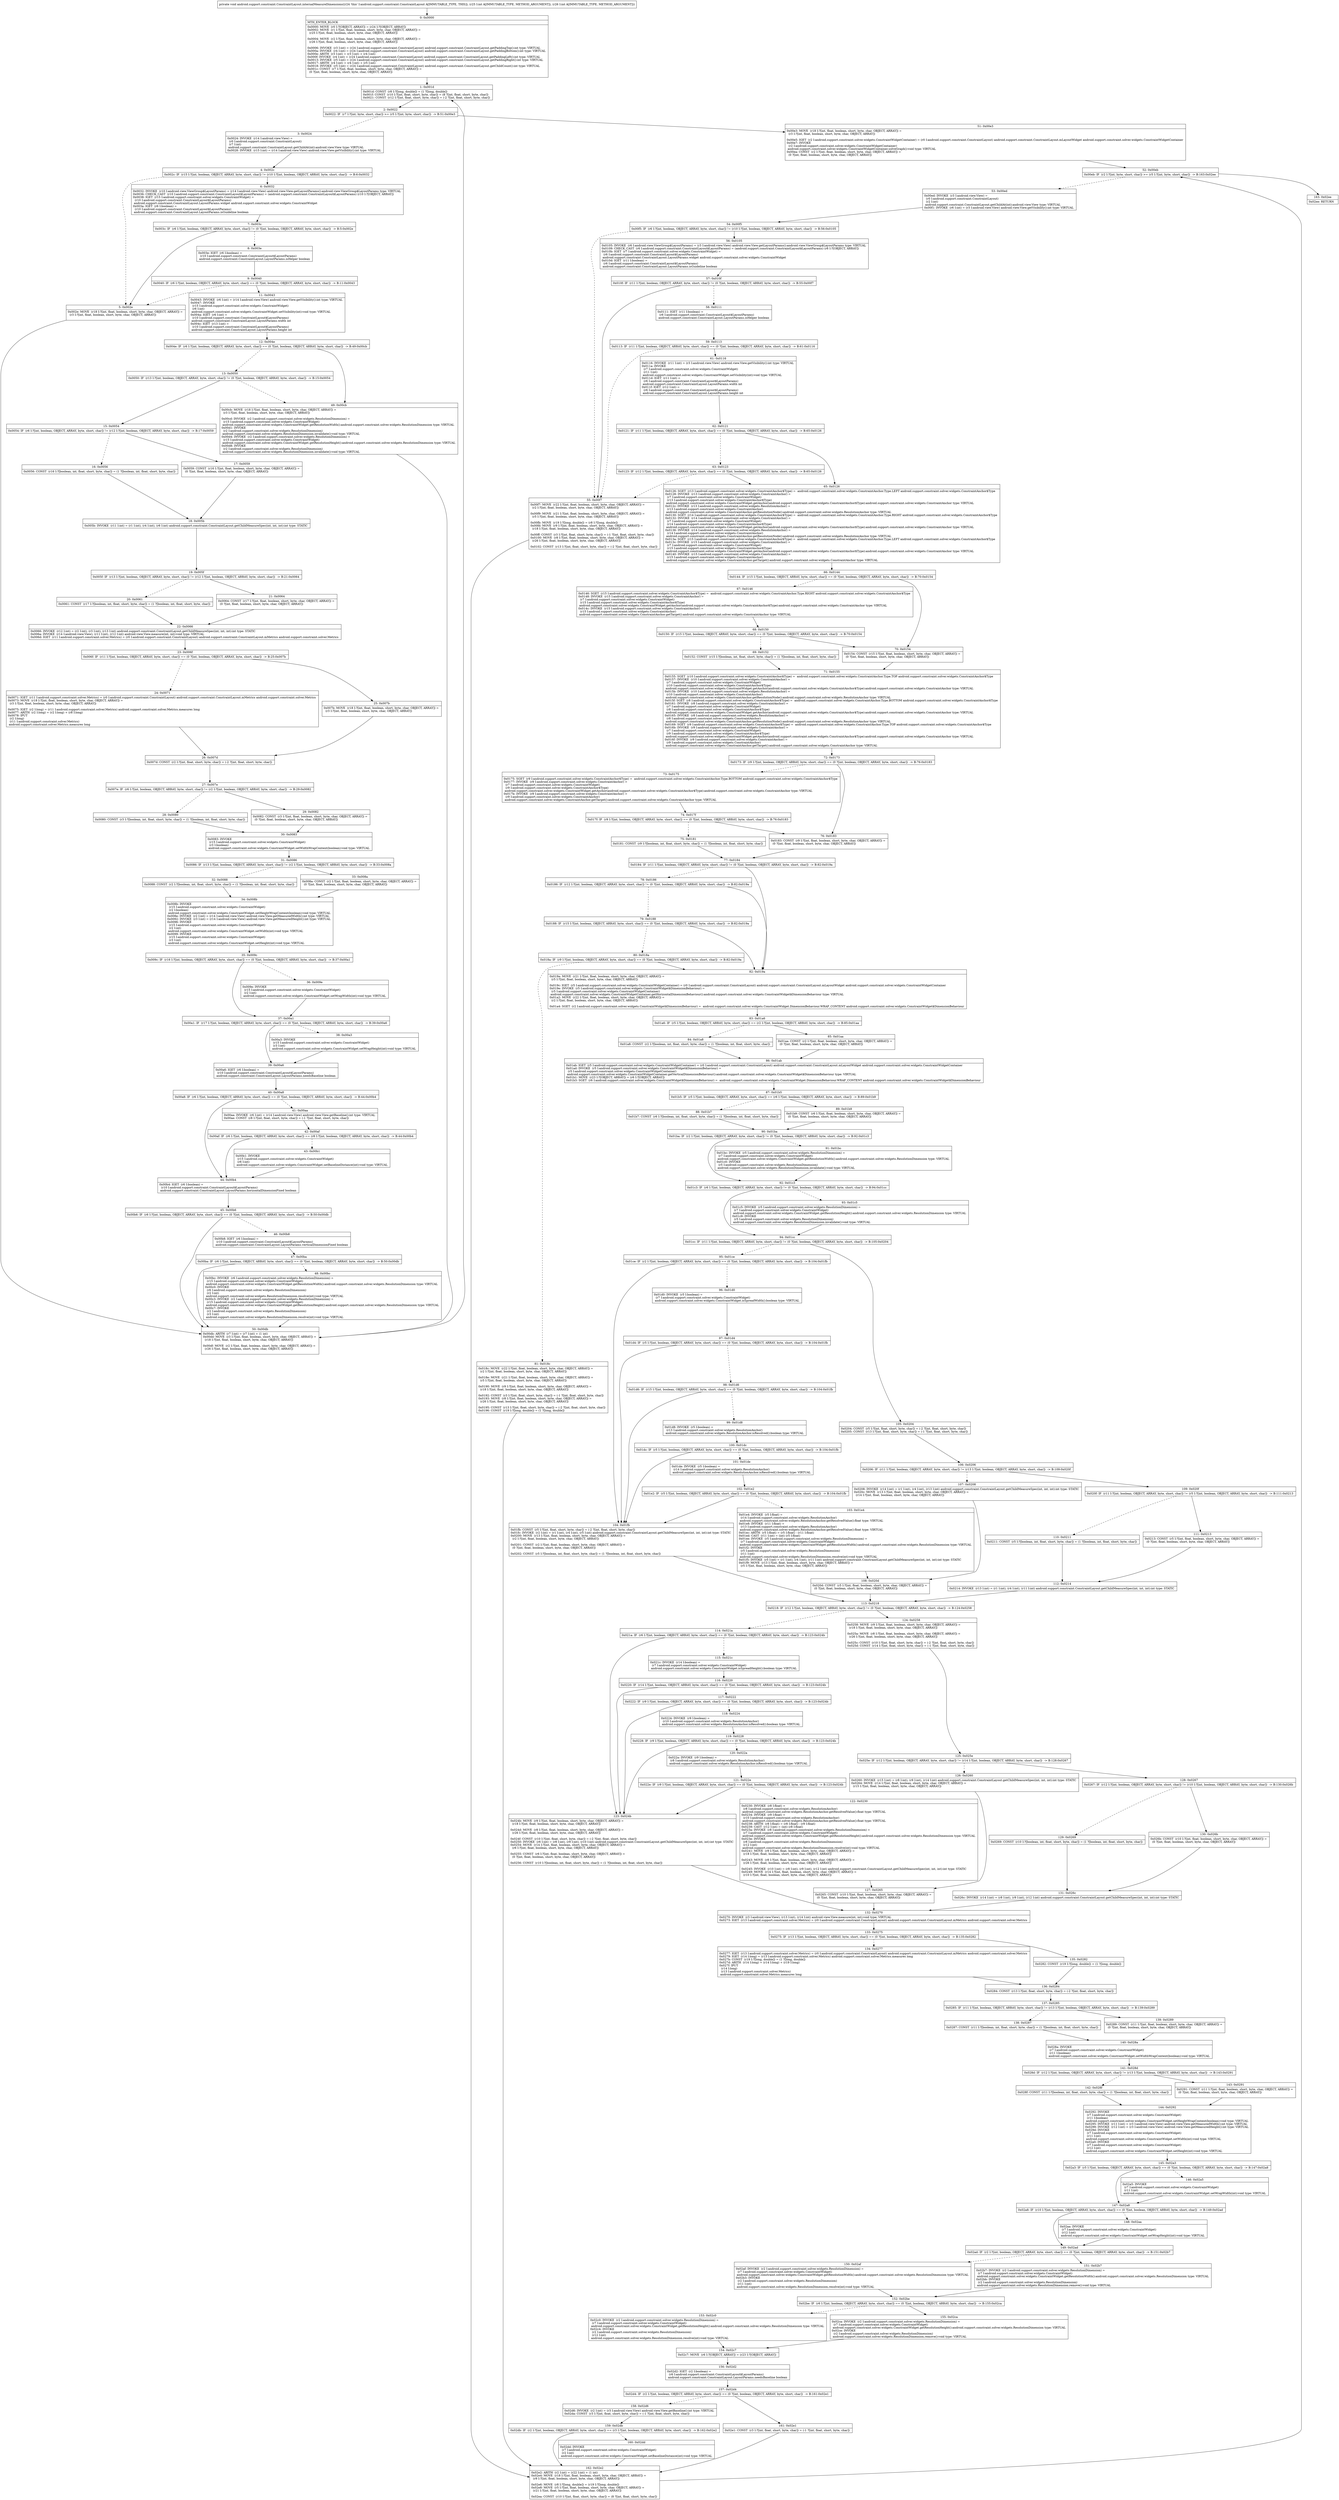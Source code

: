 digraph "CFG forandroid.support.constraint.ConstraintLayout.internalMeasureDimensions(II)V" {
Node_0 [shape=record,label="{0\:\ 0x0000|MTH_ENTER_BLOCK\l|0x0000: MOVE  (r0 I:?[OBJECT, ARRAY]) = (r24 I:?[OBJECT, ARRAY]) \l0x0002: MOVE  (r1 I:?[int, float, boolean, short, byte, char, OBJECT, ARRAY]) = \l  (r25 I:?[int, float, boolean, short, byte, char, OBJECT, ARRAY])\l \l0x0004: MOVE  (r2 I:?[int, float, boolean, short, byte, char, OBJECT, ARRAY]) = \l  (r26 I:?[int, float, boolean, short, byte, char, OBJECT, ARRAY])\l \l0x0006: INVOKE  (r3 I:int) = (r24 I:android.support.constraint.ConstraintLayout) android.support.constraint.ConstraintLayout.getPaddingTop():int type: VIRTUAL \l0x000a: INVOKE  (r4 I:int) = (r24 I:android.support.constraint.ConstraintLayout) android.support.constraint.ConstraintLayout.getPaddingBottom():int type: VIRTUAL \l0x000e: ARITH  (r3 I:int) = (r3 I:int) + (r4 I:int) \l0x000f: INVOKE  (r4 I:int) = (r24 I:android.support.constraint.ConstraintLayout) android.support.constraint.ConstraintLayout.getPaddingLeft():int type: VIRTUAL \l0x0013: INVOKE  (r5 I:int) = (r24 I:android.support.constraint.ConstraintLayout) android.support.constraint.ConstraintLayout.getPaddingRight():int type: VIRTUAL \l0x0017: ARITH  (r4 I:int) = (r4 I:int) + (r5 I:int) \l0x0018: INVOKE  (r5 I:int) = (r24 I:android.support.constraint.ConstraintLayout) android.support.constraint.ConstraintLayout.getChildCount():int type: VIRTUAL \l0x001c: CONST  (r7 I:?[int, float, boolean, short, byte, char, OBJECT, ARRAY]) = \l  (0 ?[int, float, boolean, short, byte, char, OBJECT, ARRAY])\l \l}"];
Node_1 [shape=record,label="{1\:\ 0x001d|0x001d: CONST  (r8 I:?[long, double]) = (1 ?[long, double]) \l0x001f: CONST  (r10 I:?[int, float, short, byte, char]) = (8 ?[int, float, short, byte, char]) \l0x0021: CONST  (r12 I:?[int, float, short, byte, char]) = (\-2 ?[int, float, short, byte, char]) \l}"];
Node_2 [shape=record,label="{2\:\ 0x0022|0x0022: IF  (r7 I:?[int, byte, short, char]) \>= (r5 I:?[int, byte, short, char])  \-\> B:51:0x00e3 \l}"];
Node_3 [shape=record,label="{3\:\ 0x0024|0x0024: INVOKE  (r14 I:android.view.View) = \l  (r0 I:android.support.constraint.ConstraintLayout)\l  (r7 I:int)\l android.support.constraint.ConstraintLayout.getChildAt(int):android.view.View type: VIRTUAL \l0x0028: INVOKE  (r15 I:int) = (r14 I:android.view.View) android.view.View.getVisibility():int type: VIRTUAL \l}"];
Node_4 [shape=record,label="{4\:\ 0x002c|0x002c: IF  (r15 I:?[int, boolean, OBJECT, ARRAY, byte, short, char]) != (r10 I:?[int, boolean, OBJECT, ARRAY, byte, short, char])  \-\> B:6:0x0032 \l}"];
Node_5 [shape=record,label="{5\:\ 0x002e|0x002e: MOVE  (r18 I:?[int, float, boolean, short, byte, char, OBJECT, ARRAY]) = \l  (r3 I:?[int, float, boolean, short, byte, char, OBJECT, ARRAY])\l \l}"];
Node_6 [shape=record,label="{6\:\ 0x0032|0x0032: INVOKE  (r10 I:android.view.ViewGroup$LayoutParams) = (r14 I:android.view.View) android.view.View.getLayoutParams():android.view.ViewGroup$LayoutParams type: VIRTUAL \l0x0036: CHECK_CAST  (r10 I:android.support.constraint.ConstraintLayout$LayoutParams) = (android.support.constraint.ConstraintLayout$LayoutParams) (r10 I:?[OBJECT, ARRAY]) \l0x0038: IGET  (r15 I:android.support.constraint.solver.widgets.ConstraintWidget) = \l  (r10 I:android.support.constraint.ConstraintLayout$LayoutParams)\l android.support.constraint.ConstraintLayout.LayoutParams.widget android.support.constraint.solver.widgets.ConstraintWidget \l0x003a: IGET  (r6 I:boolean) = \l  (r10 I:android.support.constraint.ConstraintLayout$LayoutParams)\l android.support.constraint.ConstraintLayout.LayoutParams.isGuideline boolean \l}"];
Node_7 [shape=record,label="{7\:\ 0x003c|0x003c: IF  (r6 I:?[int, boolean, OBJECT, ARRAY, byte, short, char]) != (0 ?[int, boolean, OBJECT, ARRAY, byte, short, char])  \-\> B:5:0x002e \l}"];
Node_8 [shape=record,label="{8\:\ 0x003e|0x003e: IGET  (r6 I:boolean) = \l  (r10 I:android.support.constraint.ConstraintLayout$LayoutParams)\l android.support.constraint.ConstraintLayout.LayoutParams.isHelper boolean \l}"];
Node_9 [shape=record,label="{9\:\ 0x0040|0x0040: IF  (r6 I:?[int, boolean, OBJECT, ARRAY, byte, short, char]) == (0 ?[int, boolean, OBJECT, ARRAY, byte, short, char])  \-\> B:11:0x0043 \l}"];
Node_11 [shape=record,label="{11\:\ 0x0043|0x0043: INVOKE  (r6 I:int) = (r14 I:android.view.View) android.view.View.getVisibility():int type: VIRTUAL \l0x0047: INVOKE  \l  (r15 I:android.support.constraint.solver.widgets.ConstraintWidget)\l  (r6 I:int)\l android.support.constraint.solver.widgets.ConstraintWidget.setVisibility(int):void type: VIRTUAL \l0x004a: IGET  (r6 I:int) = \l  (r10 I:android.support.constraint.ConstraintLayout$LayoutParams)\l android.support.constraint.ConstraintLayout.LayoutParams.width int \l0x004c: IGET  (r13 I:int) = \l  (r10 I:android.support.constraint.ConstraintLayout$LayoutParams)\l android.support.constraint.ConstraintLayout.LayoutParams.height int \l}"];
Node_12 [shape=record,label="{12\:\ 0x004e|0x004e: IF  (r6 I:?[int, boolean, OBJECT, ARRAY, byte, short, char]) == (0 ?[int, boolean, OBJECT, ARRAY, byte, short, char])  \-\> B:49:0x00cb \l}"];
Node_13 [shape=record,label="{13\:\ 0x0050|0x0050: IF  (r13 I:?[int, boolean, OBJECT, ARRAY, byte, short, char]) != (0 ?[int, boolean, OBJECT, ARRAY, byte, short, char])  \-\> B:15:0x0054 \l}"];
Node_15 [shape=record,label="{15\:\ 0x0054|0x0054: IF  (r6 I:?[int, boolean, OBJECT, ARRAY, byte, short, char]) != (r12 I:?[int, boolean, OBJECT, ARRAY, byte, short, char])  \-\> B:17:0x0059 \l}"];
Node_16 [shape=record,label="{16\:\ 0x0056|0x0056: CONST  (r16 I:?[boolean, int, float, short, byte, char]) = (1 ?[boolean, int, float, short, byte, char]) \l}"];
Node_17 [shape=record,label="{17\:\ 0x0059|0x0059: CONST  (r16 I:?[int, float, boolean, short, byte, char, OBJECT, ARRAY]) = \l  (0 ?[int, float, boolean, short, byte, char, OBJECT, ARRAY])\l \l}"];
Node_18 [shape=record,label="{18\:\ 0x005b|0x005b: INVOKE  (r11 I:int) = (r1 I:int), (r4 I:int), (r6 I:int) android.support.constraint.ConstraintLayout.getChildMeasureSpec(int, int, int):int type: STATIC \l}"];
Node_19 [shape=record,label="{19\:\ 0x005f|0x005f: IF  (r13 I:?[int, boolean, OBJECT, ARRAY, byte, short, char]) != (r12 I:?[int, boolean, OBJECT, ARRAY, byte, short, char])  \-\> B:21:0x0064 \l}"];
Node_20 [shape=record,label="{20\:\ 0x0061|0x0061: CONST  (r17 I:?[boolean, int, float, short, byte, char]) = (1 ?[boolean, int, float, short, byte, char]) \l}"];
Node_21 [shape=record,label="{21\:\ 0x0064|0x0064: CONST  (r17 I:?[int, float, boolean, short, byte, char, OBJECT, ARRAY]) = \l  (0 ?[int, float, boolean, short, byte, char, OBJECT, ARRAY])\l \l}"];
Node_22 [shape=record,label="{22\:\ 0x0066|0x0066: INVOKE  (r12 I:int) = (r2 I:int), (r3 I:int), (r13 I:int) android.support.constraint.ConstraintLayout.getChildMeasureSpec(int, int, int):int type: STATIC \l0x006a: INVOKE  (r14 I:android.view.View), (r11 I:int), (r12 I:int) android.view.View.measure(int, int):void type: VIRTUAL \l0x006d: IGET  (r11 I:android.support.constraint.solver.Metrics) = (r0 I:android.support.constraint.ConstraintLayout) android.support.constraint.ConstraintLayout.mMetrics android.support.constraint.solver.Metrics \l}"];
Node_23 [shape=record,label="{23\:\ 0x006f|0x006f: IF  (r11 I:?[int, boolean, OBJECT, ARRAY, byte, short, char]) == (0 ?[int, boolean, OBJECT, ARRAY, byte, short, char])  \-\> B:25:0x007b \l}"];
Node_24 [shape=record,label="{24\:\ 0x0071|0x0071: IGET  (r11 I:android.support.constraint.solver.Metrics) = (r0 I:android.support.constraint.ConstraintLayout) android.support.constraint.ConstraintLayout.mMetrics android.support.constraint.solver.Metrics \l0x0073: MOVE  (r18 I:?[int, float, boolean, short, byte, char, OBJECT, ARRAY]) = \l  (r3 I:?[int, float, boolean, short, byte, char, OBJECT, ARRAY])\l \l0x0075: IGET  (r2 I:long) = (r11 I:android.support.constraint.solver.Metrics) android.support.constraint.solver.Metrics.measures long \l0x0077: ARITH  (r2 I:long) = (r2 I:long) + (r8 I:long) \l0x0078: IPUT  \l  (r2 I:long)\l  (r11 I:android.support.constraint.solver.Metrics)\l android.support.constraint.solver.Metrics.measures long \l}"];
Node_25 [shape=record,label="{25\:\ 0x007b|0x007b: MOVE  (r18 I:?[int, float, boolean, short, byte, char, OBJECT, ARRAY]) = \l  (r3 I:?[int, float, boolean, short, byte, char, OBJECT, ARRAY])\l \l}"];
Node_26 [shape=record,label="{26\:\ 0x007d|0x007d: CONST  (r2 I:?[int, float, short, byte, char]) = (\-2 ?[int, float, short, byte, char]) \l}"];
Node_27 [shape=record,label="{27\:\ 0x007e|0x007e: IF  (r6 I:?[int, boolean, OBJECT, ARRAY, byte, short, char]) != (r2 I:?[int, boolean, OBJECT, ARRAY, byte, short, char])  \-\> B:29:0x0082 \l}"];
Node_28 [shape=record,label="{28\:\ 0x0080|0x0080: CONST  (r3 I:?[boolean, int, float, short, byte, char]) = (1 ?[boolean, int, float, short, byte, char]) \l}"];
Node_29 [shape=record,label="{29\:\ 0x0082|0x0082: CONST  (r3 I:?[int, float, boolean, short, byte, char, OBJECT, ARRAY]) = \l  (0 ?[int, float, boolean, short, byte, char, OBJECT, ARRAY])\l \l}"];
Node_30 [shape=record,label="{30\:\ 0x0083|0x0083: INVOKE  \l  (r15 I:android.support.constraint.solver.widgets.ConstraintWidget)\l  (r3 I:boolean)\l android.support.constraint.solver.widgets.ConstraintWidget.setWidthWrapContent(boolean):void type: VIRTUAL \l}"];
Node_31 [shape=record,label="{31\:\ 0x0086|0x0086: IF  (r13 I:?[int, boolean, OBJECT, ARRAY, byte, short, char]) != (r2 I:?[int, boolean, OBJECT, ARRAY, byte, short, char])  \-\> B:33:0x008a \l}"];
Node_32 [shape=record,label="{32\:\ 0x0088|0x0088: CONST  (r2 I:?[boolean, int, float, short, byte, char]) = (1 ?[boolean, int, float, short, byte, char]) \l}"];
Node_33 [shape=record,label="{33\:\ 0x008a|0x008a: CONST  (r2 I:?[int, float, boolean, short, byte, char, OBJECT, ARRAY]) = \l  (0 ?[int, float, boolean, short, byte, char, OBJECT, ARRAY])\l \l}"];
Node_34 [shape=record,label="{34\:\ 0x008b|0x008b: INVOKE  \l  (r15 I:android.support.constraint.solver.widgets.ConstraintWidget)\l  (r2 I:boolean)\l android.support.constraint.solver.widgets.ConstraintWidget.setHeightWrapContent(boolean):void type: VIRTUAL \l0x008e: INVOKE  (r2 I:int) = (r14 I:android.view.View) android.view.View.getMeasuredWidth():int type: VIRTUAL \l0x0092: INVOKE  (r3 I:int) = (r14 I:android.view.View) android.view.View.getMeasuredHeight():int type: VIRTUAL \l0x0096: INVOKE  \l  (r15 I:android.support.constraint.solver.widgets.ConstraintWidget)\l  (r2 I:int)\l android.support.constraint.solver.widgets.ConstraintWidget.setWidth(int):void type: VIRTUAL \l0x0099: INVOKE  \l  (r15 I:android.support.constraint.solver.widgets.ConstraintWidget)\l  (r3 I:int)\l android.support.constraint.solver.widgets.ConstraintWidget.setHeight(int):void type: VIRTUAL \l}"];
Node_35 [shape=record,label="{35\:\ 0x009c|0x009c: IF  (r16 I:?[int, boolean, OBJECT, ARRAY, byte, short, char]) == (0 ?[int, boolean, OBJECT, ARRAY, byte, short, char])  \-\> B:37:0x00a1 \l}"];
Node_36 [shape=record,label="{36\:\ 0x009e|0x009e: INVOKE  \l  (r15 I:android.support.constraint.solver.widgets.ConstraintWidget)\l  (r2 I:int)\l android.support.constraint.solver.widgets.ConstraintWidget.setWrapWidth(int):void type: VIRTUAL \l}"];
Node_37 [shape=record,label="{37\:\ 0x00a1|0x00a1: IF  (r17 I:?[int, boolean, OBJECT, ARRAY, byte, short, char]) == (0 ?[int, boolean, OBJECT, ARRAY, byte, short, char])  \-\> B:39:0x00a6 \l}"];
Node_38 [shape=record,label="{38\:\ 0x00a3|0x00a3: INVOKE  \l  (r15 I:android.support.constraint.solver.widgets.ConstraintWidget)\l  (r3 I:int)\l android.support.constraint.solver.widgets.ConstraintWidget.setWrapHeight(int):void type: VIRTUAL \l}"];
Node_39 [shape=record,label="{39\:\ 0x00a6|0x00a6: IGET  (r6 I:boolean) = \l  (r10 I:android.support.constraint.ConstraintLayout$LayoutParams)\l android.support.constraint.ConstraintLayout.LayoutParams.needsBaseline boolean \l}"];
Node_40 [shape=record,label="{40\:\ 0x00a8|0x00a8: IF  (r6 I:?[int, boolean, OBJECT, ARRAY, byte, short, char]) == (0 ?[int, boolean, OBJECT, ARRAY, byte, short, char])  \-\> B:44:0x00b4 \l}"];
Node_41 [shape=record,label="{41\:\ 0x00aa|0x00aa: INVOKE  (r6 I:int) = (r14 I:android.view.View) android.view.View.getBaseline():int type: VIRTUAL \l0x00ae: CONST  (r8 I:?[int, float, short, byte, char]) = (\-1 ?[int, float, short, byte, char]) \l}"];
Node_42 [shape=record,label="{42\:\ 0x00af|0x00af: IF  (r6 I:?[int, boolean, OBJECT, ARRAY, byte, short, char]) == (r8 I:?[int, boolean, OBJECT, ARRAY, byte, short, char])  \-\> B:44:0x00b4 \l}"];
Node_43 [shape=record,label="{43\:\ 0x00b1|0x00b1: INVOKE  \l  (r15 I:android.support.constraint.solver.widgets.ConstraintWidget)\l  (r6 I:int)\l android.support.constraint.solver.widgets.ConstraintWidget.setBaselineDistance(int):void type: VIRTUAL \l}"];
Node_44 [shape=record,label="{44\:\ 0x00b4|0x00b4: IGET  (r6 I:boolean) = \l  (r10 I:android.support.constraint.ConstraintLayout$LayoutParams)\l android.support.constraint.ConstraintLayout.LayoutParams.horizontalDimensionFixed boolean \l}"];
Node_45 [shape=record,label="{45\:\ 0x00b6|0x00b6: IF  (r6 I:?[int, boolean, OBJECT, ARRAY, byte, short, char]) == (0 ?[int, boolean, OBJECT, ARRAY, byte, short, char])  \-\> B:50:0x00db \l}"];
Node_46 [shape=record,label="{46\:\ 0x00b8|0x00b8: IGET  (r6 I:boolean) = \l  (r10 I:android.support.constraint.ConstraintLayout$LayoutParams)\l android.support.constraint.ConstraintLayout.LayoutParams.verticalDimensionFixed boolean \l}"];
Node_47 [shape=record,label="{47\:\ 0x00ba|0x00ba: IF  (r6 I:?[int, boolean, OBJECT, ARRAY, byte, short, char]) == (0 ?[int, boolean, OBJECT, ARRAY, byte, short, char])  \-\> B:50:0x00db \l}"];
Node_48 [shape=record,label="{48\:\ 0x00bc|0x00bc: INVOKE  (r6 I:android.support.constraint.solver.widgets.ResolutionDimension) = \l  (r15 I:android.support.constraint.solver.widgets.ConstraintWidget)\l android.support.constraint.solver.widgets.ConstraintWidget.getResolutionWidth():android.support.constraint.solver.widgets.ResolutionDimension type: VIRTUAL \l0x00c0: INVOKE  \l  (r6 I:android.support.constraint.solver.widgets.ResolutionDimension)\l  (r2 I:int)\l android.support.constraint.solver.widgets.ResolutionDimension.resolve(int):void type: VIRTUAL \l0x00c3: INVOKE  (r2 I:android.support.constraint.solver.widgets.ResolutionDimension) = \l  (r15 I:android.support.constraint.solver.widgets.ConstraintWidget)\l android.support.constraint.solver.widgets.ConstraintWidget.getResolutionHeight():android.support.constraint.solver.widgets.ResolutionDimension type: VIRTUAL \l0x00c7: INVOKE  \l  (r2 I:android.support.constraint.solver.widgets.ResolutionDimension)\l  (r3 I:int)\l android.support.constraint.solver.widgets.ResolutionDimension.resolve(int):void type: VIRTUAL \l}"];
Node_49 [shape=record,label="{49\:\ 0x00cb|0x00cb: MOVE  (r18 I:?[int, float, boolean, short, byte, char, OBJECT, ARRAY]) = \l  (r3 I:?[int, float, boolean, short, byte, char, OBJECT, ARRAY])\l \l0x00cd: INVOKE  (r2 I:android.support.constraint.solver.widgets.ResolutionDimension) = \l  (r15 I:android.support.constraint.solver.widgets.ConstraintWidget)\l android.support.constraint.solver.widgets.ConstraintWidget.getResolutionWidth():android.support.constraint.solver.widgets.ResolutionDimension type: VIRTUAL \l0x00d1: INVOKE  \l  (r2 I:android.support.constraint.solver.widgets.ResolutionDimension)\l android.support.constraint.solver.widgets.ResolutionDimension.invalidate():void type: VIRTUAL \l0x00d4: INVOKE  (r2 I:android.support.constraint.solver.widgets.ResolutionDimension) = \l  (r15 I:android.support.constraint.solver.widgets.ConstraintWidget)\l android.support.constraint.solver.widgets.ConstraintWidget.getResolutionHeight():android.support.constraint.solver.widgets.ResolutionDimension type: VIRTUAL \l0x00d8: INVOKE  \l  (r2 I:android.support.constraint.solver.widgets.ResolutionDimension)\l android.support.constraint.solver.widgets.ResolutionDimension.invalidate():void type: VIRTUAL \l}"];
Node_50 [shape=record,label="{50\:\ 0x00db|0x00db: ARITH  (r7 I:int) = (r7 I:int) + (1 int) \l0x00dd: MOVE  (r3 I:?[int, float, boolean, short, byte, char, OBJECT, ARRAY]) = \l  (r18 I:?[int, float, boolean, short, byte, char, OBJECT, ARRAY])\l \l0x00df: MOVE  (r2 I:?[int, float, boolean, short, byte, char, OBJECT, ARRAY]) = \l  (r26 I:?[int, float, boolean, short, byte, char, OBJECT, ARRAY])\l \l}"];
Node_51 [shape=record,label="{51\:\ 0x00e3|0x00e3: MOVE  (r18 I:?[int, float, boolean, short, byte, char, OBJECT, ARRAY]) = \l  (r3 I:?[int, float, boolean, short, byte, char, OBJECT, ARRAY])\l \l0x00e5: IGET  (r2 I:android.support.constraint.solver.widgets.ConstraintWidgetContainer) = (r0 I:android.support.constraint.ConstraintLayout) android.support.constraint.ConstraintLayout.mLayoutWidget android.support.constraint.solver.widgets.ConstraintWidgetContainer \l0x00e7: INVOKE  \l  (r2 I:android.support.constraint.solver.widgets.ConstraintWidgetContainer)\l android.support.constraint.solver.widgets.ConstraintWidgetContainer.solveGraph():void type: VIRTUAL \l0x00ea: CONST  (r2 I:?[int, float, boolean, short, byte, char, OBJECT, ARRAY]) = \l  (0 ?[int, float, boolean, short, byte, char, OBJECT, ARRAY])\l \l}"];
Node_52 [shape=record,label="{52\:\ 0x00eb|0x00eb: IF  (r2 I:?[int, byte, short, char]) \>= (r5 I:?[int, byte, short, char])  \-\> B:163:0x02ee \l}"];
Node_53 [shape=record,label="{53\:\ 0x00ed|0x00ed: INVOKE  (r3 I:android.view.View) = \l  (r0 I:android.support.constraint.ConstraintLayout)\l  (r2 I:int)\l android.support.constraint.ConstraintLayout.getChildAt(int):android.view.View type: VIRTUAL \l0x00f1: INVOKE  (r6 I:int) = (r3 I:android.view.View) android.view.View.getVisibility():int type: VIRTUAL \l}"];
Node_54 [shape=record,label="{54\:\ 0x00f5|0x00f5: IF  (r6 I:?[int, boolean, OBJECT, ARRAY, byte, short, char]) != (r10 I:?[int, boolean, OBJECT, ARRAY, byte, short, char])  \-\> B:56:0x0105 \l}"];
Node_55 [shape=record,label="{55\:\ 0x00f7|0x00f7: MOVE  (r22 I:?[int, float, boolean, short, byte, char, OBJECT, ARRAY]) = \l  (r2 I:?[int, float, boolean, short, byte, char, OBJECT, ARRAY])\l \l0x00f9: MOVE  (r21 I:?[int, float, boolean, short, byte, char, OBJECT, ARRAY]) = \l  (r5 I:?[int, float, boolean, short, byte, char, OBJECT, ARRAY])\l \l0x00fb: MOVE  (r19 I:?[long, double]) = (r8 I:?[long, double]) \l0x00fd: MOVE  (r9 I:?[int, float, boolean, short, byte, char, OBJECT, ARRAY]) = \l  (r18 I:?[int, float, boolean, short, byte, char, OBJECT, ARRAY])\l \l0x00ff: CONST  (r3 I:?[int, float, short, byte, char]) = (\-1 ?[int, float, short, byte, char]) \l0x0100: MOVE  (r8 I:?[int, float, boolean, short, byte, char, OBJECT, ARRAY]) = \l  (r26 I:?[int, float, boolean, short, byte, char, OBJECT, ARRAY])\l \l0x0102: CONST  (r13 I:?[int, float, short, byte, char]) = (\-2 ?[int, float, short, byte, char]) \l}"];
Node_56 [shape=record,label="{56\:\ 0x0105|0x0105: INVOKE  (r6 I:android.view.ViewGroup$LayoutParams) = (r3 I:android.view.View) android.view.View.getLayoutParams():android.view.ViewGroup$LayoutParams type: VIRTUAL \l0x0109: CHECK_CAST  (r6 I:android.support.constraint.ConstraintLayout$LayoutParams) = (android.support.constraint.ConstraintLayout$LayoutParams) (r6 I:?[OBJECT, ARRAY]) \l0x010b: IGET  (r7 I:android.support.constraint.solver.widgets.ConstraintWidget) = \l  (r6 I:android.support.constraint.ConstraintLayout$LayoutParams)\l android.support.constraint.ConstraintLayout.LayoutParams.widget android.support.constraint.solver.widgets.ConstraintWidget \l0x010d: IGET  (r11 I:boolean) = \l  (r6 I:android.support.constraint.ConstraintLayout$LayoutParams)\l android.support.constraint.ConstraintLayout.LayoutParams.isGuideline boolean \l}"];
Node_57 [shape=record,label="{57\:\ 0x010f|0x010f: IF  (r11 I:?[int, boolean, OBJECT, ARRAY, byte, short, char]) != (0 ?[int, boolean, OBJECT, ARRAY, byte, short, char])  \-\> B:55:0x00f7 \l}"];
Node_58 [shape=record,label="{58\:\ 0x0111|0x0111: IGET  (r11 I:boolean) = \l  (r6 I:android.support.constraint.ConstraintLayout$LayoutParams)\l android.support.constraint.ConstraintLayout.LayoutParams.isHelper boolean \l}"];
Node_59 [shape=record,label="{59\:\ 0x0113|0x0113: IF  (r11 I:?[int, boolean, OBJECT, ARRAY, byte, short, char]) == (0 ?[int, boolean, OBJECT, ARRAY, byte, short, char])  \-\> B:61:0x0116 \l}"];
Node_61 [shape=record,label="{61\:\ 0x0116|0x0116: INVOKE  (r11 I:int) = (r3 I:android.view.View) android.view.View.getVisibility():int type: VIRTUAL \l0x011a: INVOKE  \l  (r7 I:android.support.constraint.solver.widgets.ConstraintWidget)\l  (r11 I:int)\l android.support.constraint.solver.widgets.ConstraintWidget.setVisibility(int):void type: VIRTUAL \l0x011d: IGET  (r11 I:int) = \l  (r6 I:android.support.constraint.ConstraintLayout$LayoutParams)\l android.support.constraint.ConstraintLayout.LayoutParams.width int \l0x011f: IGET  (r12 I:int) = \l  (r6 I:android.support.constraint.ConstraintLayout$LayoutParams)\l android.support.constraint.ConstraintLayout.LayoutParams.height int \l}"];
Node_62 [shape=record,label="{62\:\ 0x0121|0x0121: IF  (r11 I:?[int, boolean, OBJECT, ARRAY, byte, short, char]) == (0 ?[int, boolean, OBJECT, ARRAY, byte, short, char])  \-\> B:65:0x0126 \l}"];
Node_63 [shape=record,label="{63\:\ 0x0123|0x0123: IF  (r12 I:?[int, boolean, OBJECT, ARRAY, byte, short, char]) == (0 ?[int, boolean, OBJECT, ARRAY, byte, short, char])  \-\> B:65:0x0126 \l}"];
Node_65 [shape=record,label="{65\:\ 0x0126|0x0126: SGET  (r13 I:android.support.constraint.solver.widgets.ConstraintAnchor$Type) =  android.support.constraint.solver.widgets.ConstraintAnchor.Type.LEFT android.support.constraint.solver.widgets.ConstraintAnchor$Type \l0x0128: INVOKE  (r13 I:android.support.constraint.solver.widgets.ConstraintAnchor) = \l  (r7 I:android.support.constraint.solver.widgets.ConstraintWidget)\l  (r13 I:android.support.constraint.solver.widgets.ConstraintAnchor$Type)\l android.support.constraint.solver.widgets.ConstraintWidget.getAnchor(android.support.constraint.solver.widgets.ConstraintAnchor$Type):android.support.constraint.solver.widgets.ConstraintAnchor type: VIRTUAL \l0x012c: INVOKE  (r13 I:android.support.constraint.solver.widgets.ResolutionAnchor) = \l  (r13 I:android.support.constraint.solver.widgets.ConstraintAnchor)\l android.support.constraint.solver.widgets.ConstraintAnchor.getResolutionNode():android.support.constraint.solver.widgets.ResolutionAnchor type: VIRTUAL \l0x0130: SGET  (r14 I:android.support.constraint.solver.widgets.ConstraintAnchor$Type) =  android.support.constraint.solver.widgets.ConstraintAnchor.Type.RIGHT android.support.constraint.solver.widgets.ConstraintAnchor$Type \l0x0132: INVOKE  (r14 I:android.support.constraint.solver.widgets.ConstraintAnchor) = \l  (r7 I:android.support.constraint.solver.widgets.ConstraintWidget)\l  (r14 I:android.support.constraint.solver.widgets.ConstraintAnchor$Type)\l android.support.constraint.solver.widgets.ConstraintWidget.getAnchor(android.support.constraint.solver.widgets.ConstraintAnchor$Type):android.support.constraint.solver.widgets.ConstraintAnchor type: VIRTUAL \l0x0136: INVOKE  (r14 I:android.support.constraint.solver.widgets.ResolutionAnchor) = \l  (r14 I:android.support.constraint.solver.widgets.ConstraintAnchor)\l android.support.constraint.solver.widgets.ConstraintAnchor.getResolutionNode():android.support.constraint.solver.widgets.ResolutionAnchor type: VIRTUAL \l0x013a: SGET  (r15 I:android.support.constraint.solver.widgets.ConstraintAnchor$Type) =  android.support.constraint.solver.widgets.ConstraintAnchor.Type.LEFT android.support.constraint.solver.widgets.ConstraintAnchor$Type \l0x013c: INVOKE  (r15 I:android.support.constraint.solver.widgets.ConstraintAnchor) = \l  (r7 I:android.support.constraint.solver.widgets.ConstraintWidget)\l  (r15 I:android.support.constraint.solver.widgets.ConstraintAnchor$Type)\l android.support.constraint.solver.widgets.ConstraintWidget.getAnchor(android.support.constraint.solver.widgets.ConstraintAnchor$Type):android.support.constraint.solver.widgets.ConstraintAnchor type: VIRTUAL \l0x0140: INVOKE  (r15 I:android.support.constraint.solver.widgets.ConstraintAnchor) = \l  (r15 I:android.support.constraint.solver.widgets.ConstraintAnchor)\l android.support.constraint.solver.widgets.ConstraintAnchor.getTarget():android.support.constraint.solver.widgets.ConstraintAnchor type: VIRTUAL \l}"];
Node_66 [shape=record,label="{66\:\ 0x0144|0x0144: IF  (r15 I:?[int, boolean, OBJECT, ARRAY, byte, short, char]) == (0 ?[int, boolean, OBJECT, ARRAY, byte, short, char])  \-\> B:70:0x0154 \l}"];
Node_67 [shape=record,label="{67\:\ 0x0146|0x0146: SGET  (r15 I:android.support.constraint.solver.widgets.ConstraintAnchor$Type) =  android.support.constraint.solver.widgets.ConstraintAnchor.Type.RIGHT android.support.constraint.solver.widgets.ConstraintAnchor$Type \l0x0148: INVOKE  (r15 I:android.support.constraint.solver.widgets.ConstraintAnchor) = \l  (r7 I:android.support.constraint.solver.widgets.ConstraintWidget)\l  (r15 I:android.support.constraint.solver.widgets.ConstraintAnchor$Type)\l android.support.constraint.solver.widgets.ConstraintWidget.getAnchor(android.support.constraint.solver.widgets.ConstraintAnchor$Type):android.support.constraint.solver.widgets.ConstraintAnchor type: VIRTUAL \l0x014c: INVOKE  (r15 I:android.support.constraint.solver.widgets.ConstraintAnchor) = \l  (r15 I:android.support.constraint.solver.widgets.ConstraintAnchor)\l android.support.constraint.solver.widgets.ConstraintAnchor.getTarget():android.support.constraint.solver.widgets.ConstraintAnchor type: VIRTUAL \l}"];
Node_68 [shape=record,label="{68\:\ 0x0150|0x0150: IF  (r15 I:?[int, boolean, OBJECT, ARRAY, byte, short, char]) == (0 ?[int, boolean, OBJECT, ARRAY, byte, short, char])  \-\> B:70:0x0154 \l}"];
Node_69 [shape=record,label="{69\:\ 0x0152|0x0152: CONST  (r15 I:?[boolean, int, float, short, byte, char]) = (1 ?[boolean, int, float, short, byte, char]) \l}"];
Node_70 [shape=record,label="{70\:\ 0x0154|0x0154: CONST  (r15 I:?[int, float, boolean, short, byte, char, OBJECT, ARRAY]) = \l  (0 ?[int, float, boolean, short, byte, char, OBJECT, ARRAY])\l \l}"];
Node_71 [shape=record,label="{71\:\ 0x0155|0x0155: SGET  (r10 I:android.support.constraint.solver.widgets.ConstraintAnchor$Type) =  android.support.constraint.solver.widgets.ConstraintAnchor.Type.TOP android.support.constraint.solver.widgets.ConstraintAnchor$Type \l0x0157: INVOKE  (r10 I:android.support.constraint.solver.widgets.ConstraintAnchor) = \l  (r7 I:android.support.constraint.solver.widgets.ConstraintWidget)\l  (r10 I:android.support.constraint.solver.widgets.ConstraintAnchor$Type)\l android.support.constraint.solver.widgets.ConstraintWidget.getAnchor(android.support.constraint.solver.widgets.ConstraintAnchor$Type):android.support.constraint.solver.widgets.ConstraintAnchor type: VIRTUAL \l0x015b: INVOKE  (r10 I:android.support.constraint.solver.widgets.ResolutionAnchor) = \l  (r10 I:android.support.constraint.solver.widgets.ConstraintAnchor)\l android.support.constraint.solver.widgets.ConstraintAnchor.getResolutionNode():android.support.constraint.solver.widgets.ResolutionAnchor type: VIRTUAL \l0x015f: SGET  (r8 I:android.support.constraint.solver.widgets.ConstraintAnchor$Type) =  android.support.constraint.solver.widgets.ConstraintAnchor.Type.BOTTOM android.support.constraint.solver.widgets.ConstraintAnchor$Type \l0x0161: INVOKE  (r8 I:android.support.constraint.solver.widgets.ConstraintAnchor) = \l  (r7 I:android.support.constraint.solver.widgets.ConstraintWidget)\l  (r8 I:android.support.constraint.solver.widgets.ConstraintAnchor$Type)\l android.support.constraint.solver.widgets.ConstraintWidget.getAnchor(android.support.constraint.solver.widgets.ConstraintAnchor$Type):android.support.constraint.solver.widgets.ConstraintAnchor type: VIRTUAL \l0x0165: INVOKE  (r8 I:android.support.constraint.solver.widgets.ResolutionAnchor) = \l  (r8 I:android.support.constraint.solver.widgets.ConstraintAnchor)\l android.support.constraint.solver.widgets.ConstraintAnchor.getResolutionNode():android.support.constraint.solver.widgets.ResolutionAnchor type: VIRTUAL \l0x0169: SGET  (r9 I:android.support.constraint.solver.widgets.ConstraintAnchor$Type) =  android.support.constraint.solver.widgets.ConstraintAnchor.Type.TOP android.support.constraint.solver.widgets.ConstraintAnchor$Type \l0x016b: INVOKE  (r9 I:android.support.constraint.solver.widgets.ConstraintAnchor) = \l  (r7 I:android.support.constraint.solver.widgets.ConstraintWidget)\l  (r9 I:android.support.constraint.solver.widgets.ConstraintAnchor$Type)\l android.support.constraint.solver.widgets.ConstraintWidget.getAnchor(android.support.constraint.solver.widgets.ConstraintAnchor$Type):android.support.constraint.solver.widgets.ConstraintAnchor type: VIRTUAL \l0x016f: INVOKE  (r9 I:android.support.constraint.solver.widgets.ConstraintAnchor) = \l  (r9 I:android.support.constraint.solver.widgets.ConstraintAnchor)\l android.support.constraint.solver.widgets.ConstraintAnchor.getTarget():android.support.constraint.solver.widgets.ConstraintAnchor type: VIRTUAL \l}"];
Node_72 [shape=record,label="{72\:\ 0x0173|0x0173: IF  (r9 I:?[int, boolean, OBJECT, ARRAY, byte, short, char]) == (0 ?[int, boolean, OBJECT, ARRAY, byte, short, char])  \-\> B:76:0x0183 \l}"];
Node_73 [shape=record,label="{73\:\ 0x0175|0x0175: SGET  (r9 I:android.support.constraint.solver.widgets.ConstraintAnchor$Type) =  android.support.constraint.solver.widgets.ConstraintAnchor.Type.BOTTOM android.support.constraint.solver.widgets.ConstraintAnchor$Type \l0x0177: INVOKE  (r9 I:android.support.constraint.solver.widgets.ConstraintAnchor) = \l  (r7 I:android.support.constraint.solver.widgets.ConstraintWidget)\l  (r9 I:android.support.constraint.solver.widgets.ConstraintAnchor$Type)\l android.support.constraint.solver.widgets.ConstraintWidget.getAnchor(android.support.constraint.solver.widgets.ConstraintAnchor$Type):android.support.constraint.solver.widgets.ConstraintAnchor type: VIRTUAL \l0x017b: INVOKE  (r9 I:android.support.constraint.solver.widgets.ConstraintAnchor) = \l  (r9 I:android.support.constraint.solver.widgets.ConstraintAnchor)\l android.support.constraint.solver.widgets.ConstraintAnchor.getTarget():android.support.constraint.solver.widgets.ConstraintAnchor type: VIRTUAL \l}"];
Node_74 [shape=record,label="{74\:\ 0x017f|0x017f: IF  (r9 I:?[int, boolean, OBJECT, ARRAY, byte, short, char]) == (0 ?[int, boolean, OBJECT, ARRAY, byte, short, char])  \-\> B:76:0x0183 \l}"];
Node_75 [shape=record,label="{75\:\ 0x0181|0x0181: CONST  (r9 I:?[boolean, int, float, short, byte, char]) = (1 ?[boolean, int, float, short, byte, char]) \l}"];
Node_76 [shape=record,label="{76\:\ 0x0183|0x0183: CONST  (r9 I:?[int, float, boolean, short, byte, char, OBJECT, ARRAY]) = \l  (0 ?[int, float, boolean, short, byte, char, OBJECT, ARRAY])\l \l}"];
Node_77 [shape=record,label="{77\:\ 0x0184|0x0184: IF  (r11 I:?[int, boolean, OBJECT, ARRAY, byte, short, char]) != (0 ?[int, boolean, OBJECT, ARRAY, byte, short, char])  \-\> B:82:0x019a \l}"];
Node_78 [shape=record,label="{78\:\ 0x0186|0x0186: IF  (r12 I:?[int, boolean, OBJECT, ARRAY, byte, short, char]) != (0 ?[int, boolean, OBJECT, ARRAY, byte, short, char])  \-\> B:82:0x019a \l}"];
Node_79 [shape=record,label="{79\:\ 0x0188|0x0188: IF  (r15 I:?[int, boolean, OBJECT, ARRAY, byte, short, char]) == (0 ?[int, boolean, OBJECT, ARRAY, byte, short, char])  \-\> B:82:0x019a \l}"];
Node_80 [shape=record,label="{80\:\ 0x018a|0x018a: IF  (r9 I:?[int, boolean, OBJECT, ARRAY, byte, short, char]) == (0 ?[int, boolean, OBJECT, ARRAY, byte, short, char])  \-\> B:82:0x019a \l}"];
Node_81 [shape=record,label="{81\:\ 0x018c|0x018c: MOVE  (r22 I:?[int, float, boolean, short, byte, char, OBJECT, ARRAY]) = \l  (r2 I:?[int, float, boolean, short, byte, char, OBJECT, ARRAY])\l \l0x018e: MOVE  (r21 I:?[int, float, boolean, short, byte, char, OBJECT, ARRAY]) = \l  (r5 I:?[int, float, boolean, short, byte, char, OBJECT, ARRAY])\l \l0x0190: MOVE  (r9 I:?[int, float, boolean, short, byte, char, OBJECT, ARRAY]) = \l  (r18 I:?[int, float, boolean, short, byte, char, OBJECT, ARRAY])\l \l0x0192: CONST  (r3 I:?[int, float, short, byte, char]) = (\-1 ?[int, float, short, byte, char]) \l0x0193: MOVE  (r8 I:?[int, float, boolean, short, byte, char, OBJECT, ARRAY]) = \l  (r26 I:?[int, float, boolean, short, byte, char, OBJECT, ARRAY])\l \l0x0195: CONST  (r13 I:?[int, float, short, byte, char]) = (\-2 ?[int, float, short, byte, char]) \l0x0196: CONST  (r19 I:?[long, double]) = (1 ?[long, double]) \l}"];
Node_82 [shape=record,label="{82\:\ 0x019a|0x019a: MOVE  (r21 I:?[int, float, boolean, short, byte, char, OBJECT, ARRAY]) = \l  (r5 I:?[int, float, boolean, short, byte, char, OBJECT, ARRAY])\l \l0x019c: IGET  (r5 I:android.support.constraint.solver.widgets.ConstraintWidgetContainer) = (r0 I:android.support.constraint.ConstraintLayout) android.support.constraint.ConstraintLayout.mLayoutWidget android.support.constraint.solver.widgets.ConstraintWidgetContainer \l0x019e: INVOKE  (r5 I:android.support.constraint.solver.widgets.ConstraintWidget$DimensionBehaviour) = \l  (r5 I:android.support.constraint.solver.widgets.ConstraintWidgetContainer)\l android.support.constraint.solver.widgets.ConstraintWidgetContainer.getHorizontalDimensionBehaviour():android.support.constraint.solver.widgets.ConstraintWidget$DimensionBehaviour type: VIRTUAL \l0x01a2: MOVE  (r22 I:?[int, float, boolean, short, byte, char, OBJECT, ARRAY]) = \l  (r2 I:?[int, float, boolean, short, byte, char, OBJECT, ARRAY])\l \l0x01a4: SGET  (r2 I:android.support.constraint.solver.widgets.ConstraintWidget$DimensionBehaviour) =  android.support.constraint.solver.widgets.ConstraintWidget.DimensionBehaviour.WRAP_CONTENT android.support.constraint.solver.widgets.ConstraintWidget$DimensionBehaviour \l}"];
Node_83 [shape=record,label="{83\:\ 0x01a6|0x01a6: IF  (r5 I:?[int, boolean, OBJECT, ARRAY, byte, short, char]) == (r2 I:?[int, boolean, OBJECT, ARRAY, byte, short, char])  \-\> B:85:0x01aa \l}"];
Node_84 [shape=record,label="{84\:\ 0x01a8|0x01a8: CONST  (r2 I:?[boolean, int, float, short, byte, char]) = (1 ?[boolean, int, float, short, byte, char]) \l}"];
Node_85 [shape=record,label="{85\:\ 0x01aa|0x01aa: CONST  (r2 I:?[int, float, boolean, short, byte, char, OBJECT, ARRAY]) = \l  (0 ?[int, float, boolean, short, byte, char, OBJECT, ARRAY])\l \l}"];
Node_86 [shape=record,label="{86\:\ 0x01ab|0x01ab: IGET  (r5 I:android.support.constraint.solver.widgets.ConstraintWidgetContainer) = (r0 I:android.support.constraint.ConstraintLayout) android.support.constraint.ConstraintLayout.mLayoutWidget android.support.constraint.solver.widgets.ConstraintWidgetContainer \l0x01ad: INVOKE  (r5 I:android.support.constraint.solver.widgets.ConstraintWidget$DimensionBehaviour) = \l  (r5 I:android.support.constraint.solver.widgets.ConstraintWidgetContainer)\l android.support.constraint.solver.widgets.ConstraintWidgetContainer.getVerticalDimensionBehaviour():android.support.constraint.solver.widgets.ConstraintWidget$DimensionBehaviour type: VIRTUAL \l0x01b1: MOVE  (r23 I:?[OBJECT, ARRAY]) = (r6 I:?[OBJECT, ARRAY]) \l0x01b3: SGET  (r6 I:android.support.constraint.solver.widgets.ConstraintWidget$DimensionBehaviour) =  android.support.constraint.solver.widgets.ConstraintWidget.DimensionBehaviour.WRAP_CONTENT android.support.constraint.solver.widgets.ConstraintWidget$DimensionBehaviour \l}"];
Node_87 [shape=record,label="{87\:\ 0x01b5|0x01b5: IF  (r5 I:?[int, boolean, OBJECT, ARRAY, byte, short, char]) == (r6 I:?[int, boolean, OBJECT, ARRAY, byte, short, char])  \-\> B:89:0x01b9 \l}"];
Node_88 [shape=record,label="{88\:\ 0x01b7|0x01b7: CONST  (r6 I:?[boolean, int, float, short, byte, char]) = (1 ?[boolean, int, float, short, byte, char]) \l}"];
Node_89 [shape=record,label="{89\:\ 0x01b9|0x01b9: CONST  (r6 I:?[int, float, boolean, short, byte, char, OBJECT, ARRAY]) = \l  (0 ?[int, float, boolean, short, byte, char, OBJECT, ARRAY])\l \l}"];
Node_90 [shape=record,label="{90\:\ 0x01ba|0x01ba: IF  (r2 I:?[int, boolean, OBJECT, ARRAY, byte, short, char]) != (0 ?[int, boolean, OBJECT, ARRAY, byte, short, char])  \-\> B:92:0x01c3 \l}"];
Node_91 [shape=record,label="{91\:\ 0x01bc|0x01bc: INVOKE  (r5 I:android.support.constraint.solver.widgets.ResolutionDimension) = \l  (r7 I:android.support.constraint.solver.widgets.ConstraintWidget)\l android.support.constraint.solver.widgets.ConstraintWidget.getResolutionWidth():android.support.constraint.solver.widgets.ResolutionDimension type: VIRTUAL \l0x01c0: INVOKE  \l  (r5 I:android.support.constraint.solver.widgets.ResolutionDimension)\l android.support.constraint.solver.widgets.ResolutionDimension.invalidate():void type: VIRTUAL \l}"];
Node_92 [shape=record,label="{92\:\ 0x01c3|0x01c3: IF  (r6 I:?[int, boolean, OBJECT, ARRAY, byte, short, char]) != (0 ?[int, boolean, OBJECT, ARRAY, byte, short, char])  \-\> B:94:0x01cc \l}"];
Node_93 [shape=record,label="{93\:\ 0x01c5|0x01c5: INVOKE  (r5 I:android.support.constraint.solver.widgets.ResolutionDimension) = \l  (r7 I:android.support.constraint.solver.widgets.ConstraintWidget)\l android.support.constraint.solver.widgets.ConstraintWidget.getResolutionHeight():android.support.constraint.solver.widgets.ResolutionDimension type: VIRTUAL \l0x01c9: INVOKE  \l  (r5 I:android.support.constraint.solver.widgets.ResolutionDimension)\l android.support.constraint.solver.widgets.ResolutionDimension.invalidate():void type: VIRTUAL \l}"];
Node_94 [shape=record,label="{94\:\ 0x01cc|0x01cc: IF  (r11 I:?[int, boolean, OBJECT, ARRAY, byte, short, char]) != (0 ?[int, boolean, OBJECT, ARRAY, byte, short, char])  \-\> B:105:0x0204 \l}"];
Node_95 [shape=record,label="{95\:\ 0x01ce|0x01ce: IF  (r2 I:?[int, boolean, OBJECT, ARRAY, byte, short, char]) == (0 ?[int, boolean, OBJECT, ARRAY, byte, short, char])  \-\> B:104:0x01fb \l}"];
Node_96 [shape=record,label="{96\:\ 0x01d0|0x01d0: INVOKE  (r5 I:boolean) = \l  (r7 I:android.support.constraint.solver.widgets.ConstraintWidget)\l android.support.constraint.solver.widgets.ConstraintWidget.isSpreadWidth():boolean type: VIRTUAL \l}"];
Node_97 [shape=record,label="{97\:\ 0x01d4|0x01d4: IF  (r5 I:?[int, boolean, OBJECT, ARRAY, byte, short, char]) == (0 ?[int, boolean, OBJECT, ARRAY, byte, short, char])  \-\> B:104:0x01fb \l}"];
Node_98 [shape=record,label="{98\:\ 0x01d6|0x01d6: IF  (r15 I:?[int, boolean, OBJECT, ARRAY, byte, short, char]) == (0 ?[int, boolean, OBJECT, ARRAY, byte, short, char])  \-\> B:104:0x01fb \l}"];
Node_99 [shape=record,label="{99\:\ 0x01d8|0x01d8: INVOKE  (r5 I:boolean) = \l  (r13 I:android.support.constraint.solver.widgets.ResolutionAnchor)\l android.support.constraint.solver.widgets.ResolutionAnchor.isResolved():boolean type: VIRTUAL \l}"];
Node_100 [shape=record,label="{100\:\ 0x01dc|0x01dc: IF  (r5 I:?[int, boolean, OBJECT, ARRAY, byte, short, char]) == (0 ?[int, boolean, OBJECT, ARRAY, byte, short, char])  \-\> B:104:0x01fb \l}"];
Node_101 [shape=record,label="{101\:\ 0x01de|0x01de: INVOKE  (r5 I:boolean) = \l  (r14 I:android.support.constraint.solver.widgets.ResolutionAnchor)\l android.support.constraint.solver.widgets.ResolutionAnchor.isResolved():boolean type: VIRTUAL \l}"];
Node_102 [shape=record,label="{102\:\ 0x01e2|0x01e2: IF  (r5 I:?[int, boolean, OBJECT, ARRAY, byte, short, char]) == (0 ?[int, boolean, OBJECT, ARRAY, byte, short, char])  \-\> B:104:0x01fb \l}"];
Node_103 [shape=record,label="{103\:\ 0x01e4|0x01e4: INVOKE  (r5 I:float) = \l  (r14 I:android.support.constraint.solver.widgets.ResolutionAnchor)\l android.support.constraint.solver.widgets.ResolutionAnchor.getResolvedValue():float type: VIRTUAL \l0x01e8: INVOKE  (r11 I:float) = \l  (r13 I:android.support.constraint.solver.widgets.ResolutionAnchor)\l android.support.constraint.solver.widgets.ResolutionAnchor.getResolvedValue():float type: VIRTUAL \l0x01ec: ARITH  (r5 I:float) = (r5 I:float) \- (r11 I:float) \l0x01ed: CAST  (r11 I:int) = (int) (r5 I:float) \l0x01ee: INVOKE  (r5 I:android.support.constraint.solver.widgets.ResolutionDimension) = \l  (r7 I:android.support.constraint.solver.widgets.ConstraintWidget)\l android.support.constraint.solver.widgets.ConstraintWidget.getResolutionWidth():android.support.constraint.solver.widgets.ResolutionDimension type: VIRTUAL \l0x01f2: INVOKE  \l  (r5 I:android.support.constraint.solver.widgets.ResolutionDimension)\l  (r11 I:int)\l android.support.constraint.solver.widgets.ResolutionDimension.resolve(int):void type: VIRTUAL \l0x01f5: INVOKE  (r5 I:int) = (r1 I:int), (r4 I:int), (r11 I:int) android.support.constraint.ConstraintLayout.getChildMeasureSpec(int, int, int):int type: STATIC \l0x01f9: MOVE  (r13 I:?[int, float, boolean, short, byte, char, OBJECT, ARRAY]) = \l  (r5 I:?[int, float, boolean, short, byte, char, OBJECT, ARRAY])\l \l}"];
Node_104 [shape=record,label="{104\:\ 0x01fb|0x01fb: CONST  (r5 I:?[int, float, short, byte, char]) = (\-2 ?[int, float, short, byte, char]) \l0x01fc: INVOKE  (r2 I:int) = (r1 I:int), (r4 I:int), (r5 I:int) android.support.constraint.ConstraintLayout.getChildMeasureSpec(int, int, int):int type: STATIC \l0x0200: MOVE  (r13 I:?[int, float, boolean, short, byte, char, OBJECT, ARRAY]) = \l  (r2 I:?[int, float, boolean, short, byte, char, OBJECT, ARRAY])\l \l0x0201: CONST  (r2 I:?[int, float, boolean, short, byte, char, OBJECT, ARRAY]) = \l  (0 ?[int, float, boolean, short, byte, char, OBJECT, ARRAY])\l \l0x0202: CONST  (r5 I:?[boolean, int, float, short, byte, char]) = (1 ?[boolean, int, float, short, byte, char]) \l}"];
Node_105 [shape=record,label="{105\:\ 0x0204|0x0204: CONST  (r5 I:?[int, float, short, byte, char]) = (\-2 ?[int, float, short, byte, char]) \l0x0205: CONST  (r13 I:?[int, float, short, byte, char]) = (\-1 ?[int, float, short, byte, char]) \l}"];
Node_106 [shape=record,label="{106\:\ 0x0206|0x0206: IF  (r11 I:?[int, boolean, OBJECT, ARRAY, byte, short, char]) != (r13 I:?[int, boolean, OBJECT, ARRAY, byte, short, char])  \-\> B:109:0x020f \l}"];
Node_107 [shape=record,label="{107\:\ 0x0208|0x0208: INVOKE  (r14 I:int) = (r1 I:int), (r4 I:int), (r13 I:int) android.support.constraint.ConstraintLayout.getChildMeasureSpec(int, int, int):int type: STATIC \l0x020c: MOVE  (r13 I:?[int, float, boolean, short, byte, char, OBJECT, ARRAY]) = \l  (r14 I:?[int, float, boolean, short, byte, char, OBJECT, ARRAY])\l \l}"];
Node_108 [shape=record,label="{108\:\ 0x020d|0x020d: CONST  (r5 I:?[int, float, boolean, short, byte, char, OBJECT, ARRAY]) = \l  (0 ?[int, float, boolean, short, byte, char, OBJECT, ARRAY])\l \l}"];
Node_109 [shape=record,label="{109\:\ 0x020f|0x020f: IF  (r11 I:?[int, boolean, OBJECT, ARRAY, byte, short, char]) != (r5 I:?[int, boolean, OBJECT, ARRAY, byte, short, char])  \-\> B:111:0x0213 \l}"];
Node_110 [shape=record,label="{110\:\ 0x0211|0x0211: CONST  (r5 I:?[boolean, int, float, short, byte, char]) = (1 ?[boolean, int, float, short, byte, char]) \l}"];
Node_111 [shape=record,label="{111\:\ 0x0213|0x0213: CONST  (r5 I:?[int, float, boolean, short, byte, char, OBJECT, ARRAY]) = \l  (0 ?[int, float, boolean, short, byte, char, OBJECT, ARRAY])\l \l}"];
Node_112 [shape=record,label="{112\:\ 0x0214|0x0214: INVOKE  (r13 I:int) = (r1 I:int), (r4 I:int), (r11 I:int) android.support.constraint.ConstraintLayout.getChildMeasureSpec(int, int, int):int type: STATIC \l}"];
Node_113 [shape=record,label="{113\:\ 0x0218|0x0218: IF  (r12 I:?[int, boolean, OBJECT, ARRAY, byte, short, char]) != (0 ?[int, boolean, OBJECT, ARRAY, byte, short, char])  \-\> B:124:0x0258 \l}"];
Node_114 [shape=record,label="{114\:\ 0x021a|0x021a: IF  (r6 I:?[int, boolean, OBJECT, ARRAY, byte, short, char]) == (0 ?[int, boolean, OBJECT, ARRAY, byte, short, char])  \-\> B:123:0x024b \l}"];
Node_115 [shape=record,label="{115\:\ 0x021c|0x021c: INVOKE  (r14 I:boolean) = \l  (r7 I:android.support.constraint.solver.widgets.ConstraintWidget)\l android.support.constraint.solver.widgets.ConstraintWidget.isSpreadHeight():boolean type: VIRTUAL \l}"];
Node_116 [shape=record,label="{116\:\ 0x0220|0x0220: IF  (r14 I:?[int, boolean, OBJECT, ARRAY, byte, short, char]) == (0 ?[int, boolean, OBJECT, ARRAY, byte, short, char])  \-\> B:123:0x024b \l}"];
Node_117 [shape=record,label="{117\:\ 0x0222|0x0222: IF  (r9 I:?[int, boolean, OBJECT, ARRAY, byte, short, char]) == (0 ?[int, boolean, OBJECT, ARRAY, byte, short, char])  \-\> B:123:0x024b \l}"];
Node_118 [shape=record,label="{118\:\ 0x0224|0x0224: INVOKE  (r9 I:boolean) = \l  (r10 I:android.support.constraint.solver.widgets.ResolutionAnchor)\l android.support.constraint.solver.widgets.ResolutionAnchor.isResolved():boolean type: VIRTUAL \l}"];
Node_119 [shape=record,label="{119\:\ 0x0228|0x0228: IF  (r9 I:?[int, boolean, OBJECT, ARRAY, byte, short, char]) == (0 ?[int, boolean, OBJECT, ARRAY, byte, short, char])  \-\> B:123:0x024b \l}"];
Node_120 [shape=record,label="{120\:\ 0x022a|0x022a: INVOKE  (r9 I:boolean) = \l  (r8 I:android.support.constraint.solver.widgets.ResolutionAnchor)\l android.support.constraint.solver.widgets.ResolutionAnchor.isResolved():boolean type: VIRTUAL \l}"];
Node_121 [shape=record,label="{121\:\ 0x022e|0x022e: IF  (r9 I:?[int, boolean, OBJECT, ARRAY, byte, short, char]) == (0 ?[int, boolean, OBJECT, ARRAY, byte, short, char])  \-\> B:123:0x024b \l}"];
Node_122 [shape=record,label="{122\:\ 0x0230|0x0230: INVOKE  (r8 I:float) = \l  (r8 I:android.support.constraint.solver.widgets.ResolutionAnchor)\l android.support.constraint.solver.widgets.ResolutionAnchor.getResolvedValue():float type: VIRTUAL \l0x0234: INVOKE  (r9 I:float) = \l  (r10 I:android.support.constraint.solver.widgets.ResolutionAnchor)\l android.support.constraint.solver.widgets.ResolutionAnchor.getResolvedValue():float type: VIRTUAL \l0x0238: ARITH  (r8 I:float) = (r8 I:float) \- (r9 I:float) \l0x0239: CAST  (r12 I:int) = (int) (r8 I:float) \l0x023a: INVOKE  (r8 I:android.support.constraint.solver.widgets.ResolutionDimension) = \l  (r7 I:android.support.constraint.solver.widgets.ConstraintWidget)\l android.support.constraint.solver.widgets.ConstraintWidget.getResolutionHeight():android.support.constraint.solver.widgets.ResolutionDimension type: VIRTUAL \l0x023e: INVOKE  \l  (r8 I:android.support.constraint.solver.widgets.ResolutionDimension)\l  (r12 I:int)\l android.support.constraint.solver.widgets.ResolutionDimension.resolve(int):void type: VIRTUAL \l0x0241: MOVE  (r9 I:?[int, float, boolean, short, byte, char, OBJECT, ARRAY]) = \l  (r18 I:?[int, float, boolean, short, byte, char, OBJECT, ARRAY])\l \l0x0243: MOVE  (r8 I:?[int, float, boolean, short, byte, char, OBJECT, ARRAY]) = \l  (r26 I:?[int, float, boolean, short, byte, char, OBJECT, ARRAY])\l \l0x0245: INVOKE  (r10 I:int) = (r8 I:int), (r9 I:int), (r12 I:int) android.support.constraint.ConstraintLayout.getChildMeasureSpec(int, int, int):int type: STATIC \l0x0249: MOVE  (r14 I:?[int, float, boolean, short, byte, char, OBJECT, ARRAY]) = \l  (r10 I:?[int, float, boolean, short, byte, char, OBJECT, ARRAY])\l \l}"];
Node_123 [shape=record,label="{123\:\ 0x024b|0x024b: MOVE  (r9 I:?[int, float, boolean, short, byte, char, OBJECT, ARRAY]) = \l  (r18 I:?[int, float, boolean, short, byte, char, OBJECT, ARRAY])\l \l0x024d: MOVE  (r8 I:?[int, float, boolean, short, byte, char, OBJECT, ARRAY]) = \l  (r26 I:?[int, float, boolean, short, byte, char, OBJECT, ARRAY])\l \l0x024f: CONST  (r10 I:?[int, float, short, byte, char]) = (\-2 ?[int, float, short, byte, char]) \l0x0250: INVOKE  (r6 I:int) = (r8 I:int), (r9 I:int), (r10 I:int) android.support.constraint.ConstraintLayout.getChildMeasureSpec(int, int, int):int type: STATIC \l0x0254: MOVE  (r14 I:?[int, float, boolean, short, byte, char, OBJECT, ARRAY]) = \l  (r6 I:?[int, float, boolean, short, byte, char, OBJECT, ARRAY])\l \l0x0255: CONST  (r6 I:?[int, float, boolean, short, byte, char, OBJECT, ARRAY]) = \l  (0 ?[int, float, boolean, short, byte, char, OBJECT, ARRAY])\l \l0x0256: CONST  (r10 I:?[boolean, int, float, short, byte, char]) = (1 ?[boolean, int, float, short, byte, char]) \l}"];
Node_124 [shape=record,label="{124\:\ 0x0258|0x0258: MOVE  (r9 I:?[int, float, boolean, short, byte, char, OBJECT, ARRAY]) = \l  (r18 I:?[int, float, boolean, short, byte, char, OBJECT, ARRAY])\l \l0x025a: MOVE  (r8 I:?[int, float, boolean, short, byte, char, OBJECT, ARRAY]) = \l  (r26 I:?[int, float, boolean, short, byte, char, OBJECT, ARRAY])\l \l0x025c: CONST  (r10 I:?[int, float, short, byte, char]) = (\-2 ?[int, float, short, byte, char]) \l0x025d: CONST  (r14 I:?[int, float, short, byte, char]) = (\-1 ?[int, float, short, byte, char]) \l}"];
Node_125 [shape=record,label="{125\:\ 0x025e|0x025e: IF  (r12 I:?[int, boolean, OBJECT, ARRAY, byte, short, char]) != (r14 I:?[int, boolean, OBJECT, ARRAY, byte, short, char])  \-\> B:128:0x0267 \l}"];
Node_126 [shape=record,label="{126\:\ 0x0260|0x0260: INVOKE  (r15 I:int) = (r8 I:int), (r9 I:int), (r14 I:int) android.support.constraint.ConstraintLayout.getChildMeasureSpec(int, int, int):int type: STATIC \l0x0264: MOVE  (r14 I:?[int, float, boolean, short, byte, char, OBJECT, ARRAY]) = \l  (r15 I:?[int, float, boolean, short, byte, char, OBJECT, ARRAY])\l \l}"];
Node_127 [shape=record,label="{127\:\ 0x0265|0x0265: CONST  (r10 I:?[int, float, boolean, short, byte, char, OBJECT, ARRAY]) = \l  (0 ?[int, float, boolean, short, byte, char, OBJECT, ARRAY])\l \l}"];
Node_128 [shape=record,label="{128\:\ 0x0267|0x0267: IF  (r12 I:?[int, boolean, OBJECT, ARRAY, byte, short, char]) != (r10 I:?[int, boolean, OBJECT, ARRAY, byte, short, char])  \-\> B:130:0x026b \l}"];
Node_129 [shape=record,label="{129\:\ 0x0269|0x0269: CONST  (r10 I:?[boolean, int, float, short, byte, char]) = (1 ?[boolean, int, float, short, byte, char]) \l}"];
Node_130 [shape=record,label="{130\:\ 0x026b|0x026b: CONST  (r10 I:?[int, float, boolean, short, byte, char, OBJECT, ARRAY]) = \l  (0 ?[int, float, boolean, short, byte, char, OBJECT, ARRAY])\l \l}"];
Node_131 [shape=record,label="{131\:\ 0x026c|0x026c: INVOKE  (r14 I:int) = (r8 I:int), (r9 I:int), (r12 I:int) android.support.constraint.ConstraintLayout.getChildMeasureSpec(int, int, int):int type: STATIC \l}"];
Node_132 [shape=record,label="{132\:\ 0x0270|0x0270: INVOKE  (r3 I:android.view.View), (r13 I:int), (r14 I:int) android.view.View.measure(int, int):void type: VIRTUAL \l0x0273: IGET  (r13 I:android.support.constraint.solver.Metrics) = (r0 I:android.support.constraint.ConstraintLayout) android.support.constraint.ConstraintLayout.mMetrics android.support.constraint.solver.Metrics \l}"];
Node_133 [shape=record,label="{133\:\ 0x0275|0x0275: IF  (r13 I:?[int, boolean, OBJECT, ARRAY, byte, short, char]) == (0 ?[int, boolean, OBJECT, ARRAY, byte, short, char])  \-\> B:135:0x0282 \l}"];
Node_134 [shape=record,label="{134\:\ 0x0277|0x0277: IGET  (r13 I:android.support.constraint.solver.Metrics) = (r0 I:android.support.constraint.ConstraintLayout) android.support.constraint.ConstraintLayout.mMetrics android.support.constraint.solver.Metrics \l0x0279: IGET  (r14 I:long) = (r13 I:android.support.constraint.solver.Metrics) android.support.constraint.solver.Metrics.measures long \l0x027b: CONST  (r19 I:?[long, double]) = (1 ?[long, double]) \l0x027d: ARITH  (r14 I:long) = (r14 I:long) + (r19 I:long) \l0x027f: IPUT  \l  (r14 I:long)\l  (r13 I:android.support.constraint.solver.Metrics)\l android.support.constraint.solver.Metrics.measures long \l}"];
Node_135 [shape=record,label="{135\:\ 0x0282|0x0282: CONST  (r19 I:?[long, double]) = (1 ?[long, double]) \l}"];
Node_136 [shape=record,label="{136\:\ 0x0284|0x0284: CONST  (r13 I:?[int, float, short, byte, char]) = (\-2 ?[int, float, short, byte, char]) \l}"];
Node_137 [shape=record,label="{137\:\ 0x0285|0x0285: IF  (r11 I:?[int, boolean, OBJECT, ARRAY, byte, short, char]) != (r13 I:?[int, boolean, OBJECT, ARRAY, byte, short, char])  \-\> B:139:0x0289 \l}"];
Node_138 [shape=record,label="{138\:\ 0x0287|0x0287: CONST  (r11 I:?[boolean, int, float, short, byte, char]) = (1 ?[boolean, int, float, short, byte, char]) \l}"];
Node_139 [shape=record,label="{139\:\ 0x0289|0x0289: CONST  (r11 I:?[int, float, boolean, short, byte, char, OBJECT, ARRAY]) = \l  (0 ?[int, float, boolean, short, byte, char, OBJECT, ARRAY])\l \l}"];
Node_140 [shape=record,label="{140\:\ 0x028a|0x028a: INVOKE  \l  (r7 I:android.support.constraint.solver.widgets.ConstraintWidget)\l  (r11 I:boolean)\l android.support.constraint.solver.widgets.ConstraintWidget.setWidthWrapContent(boolean):void type: VIRTUAL \l}"];
Node_141 [shape=record,label="{141\:\ 0x028d|0x028d: IF  (r12 I:?[int, boolean, OBJECT, ARRAY, byte, short, char]) != (r13 I:?[int, boolean, OBJECT, ARRAY, byte, short, char])  \-\> B:143:0x0291 \l}"];
Node_142 [shape=record,label="{142\:\ 0x028f|0x028f: CONST  (r11 I:?[boolean, int, float, short, byte, char]) = (1 ?[boolean, int, float, short, byte, char]) \l}"];
Node_143 [shape=record,label="{143\:\ 0x0291|0x0291: CONST  (r11 I:?[int, float, boolean, short, byte, char, OBJECT, ARRAY]) = \l  (0 ?[int, float, boolean, short, byte, char, OBJECT, ARRAY])\l \l}"];
Node_144 [shape=record,label="{144\:\ 0x0292|0x0292: INVOKE  \l  (r7 I:android.support.constraint.solver.widgets.ConstraintWidget)\l  (r11 I:boolean)\l android.support.constraint.solver.widgets.ConstraintWidget.setHeightWrapContent(boolean):void type: VIRTUAL \l0x0295: INVOKE  (r11 I:int) = (r3 I:android.view.View) android.view.View.getMeasuredWidth():int type: VIRTUAL \l0x0299: INVOKE  (r12 I:int) = (r3 I:android.view.View) android.view.View.getMeasuredHeight():int type: VIRTUAL \l0x029d: INVOKE  \l  (r7 I:android.support.constraint.solver.widgets.ConstraintWidget)\l  (r11 I:int)\l android.support.constraint.solver.widgets.ConstraintWidget.setWidth(int):void type: VIRTUAL \l0x02a0: INVOKE  \l  (r7 I:android.support.constraint.solver.widgets.ConstraintWidget)\l  (r12 I:int)\l android.support.constraint.solver.widgets.ConstraintWidget.setHeight(int):void type: VIRTUAL \l}"];
Node_145 [shape=record,label="{145\:\ 0x02a3|0x02a3: IF  (r5 I:?[int, boolean, OBJECT, ARRAY, byte, short, char]) == (0 ?[int, boolean, OBJECT, ARRAY, byte, short, char])  \-\> B:147:0x02a8 \l}"];
Node_146 [shape=record,label="{146\:\ 0x02a5|0x02a5: INVOKE  \l  (r7 I:android.support.constraint.solver.widgets.ConstraintWidget)\l  (r11 I:int)\l android.support.constraint.solver.widgets.ConstraintWidget.setWrapWidth(int):void type: VIRTUAL \l}"];
Node_147 [shape=record,label="{147\:\ 0x02a8|0x02a8: IF  (r10 I:?[int, boolean, OBJECT, ARRAY, byte, short, char]) == (0 ?[int, boolean, OBJECT, ARRAY, byte, short, char])  \-\> B:149:0x02ad \l}"];
Node_148 [shape=record,label="{148\:\ 0x02aa|0x02aa: INVOKE  \l  (r7 I:android.support.constraint.solver.widgets.ConstraintWidget)\l  (r12 I:int)\l android.support.constraint.solver.widgets.ConstraintWidget.setWrapHeight(int):void type: VIRTUAL \l}"];
Node_149 [shape=record,label="{149\:\ 0x02ad|0x02ad: IF  (r2 I:?[int, boolean, OBJECT, ARRAY, byte, short, char]) == (0 ?[int, boolean, OBJECT, ARRAY, byte, short, char])  \-\> B:151:0x02b7 \l}"];
Node_150 [shape=record,label="{150\:\ 0x02af|0x02af: INVOKE  (r2 I:android.support.constraint.solver.widgets.ResolutionDimension) = \l  (r7 I:android.support.constraint.solver.widgets.ConstraintWidget)\l android.support.constraint.solver.widgets.ConstraintWidget.getResolutionWidth():android.support.constraint.solver.widgets.ResolutionDimension type: VIRTUAL \l0x02b3: INVOKE  \l  (r2 I:android.support.constraint.solver.widgets.ResolutionDimension)\l  (r11 I:int)\l android.support.constraint.solver.widgets.ResolutionDimension.resolve(int):void type: VIRTUAL \l}"];
Node_151 [shape=record,label="{151\:\ 0x02b7|0x02b7: INVOKE  (r2 I:android.support.constraint.solver.widgets.ResolutionDimension) = \l  (r7 I:android.support.constraint.solver.widgets.ConstraintWidget)\l android.support.constraint.solver.widgets.ConstraintWidget.getResolutionWidth():android.support.constraint.solver.widgets.ResolutionDimension type: VIRTUAL \l0x02bb: INVOKE  \l  (r2 I:android.support.constraint.solver.widgets.ResolutionDimension)\l android.support.constraint.solver.widgets.ResolutionDimension.remove():void type: VIRTUAL \l}"];
Node_152 [shape=record,label="{152\:\ 0x02be|0x02be: IF  (r6 I:?[int, boolean, OBJECT, ARRAY, byte, short, char]) == (0 ?[int, boolean, OBJECT, ARRAY, byte, short, char])  \-\> B:155:0x02ca \l}"];
Node_153 [shape=record,label="{153\:\ 0x02c0|0x02c0: INVOKE  (r2 I:android.support.constraint.solver.widgets.ResolutionDimension) = \l  (r7 I:android.support.constraint.solver.widgets.ConstraintWidget)\l android.support.constraint.solver.widgets.ConstraintWidget.getResolutionHeight():android.support.constraint.solver.widgets.ResolutionDimension type: VIRTUAL \l0x02c4: INVOKE  \l  (r2 I:android.support.constraint.solver.widgets.ResolutionDimension)\l  (r12 I:int)\l android.support.constraint.solver.widgets.ResolutionDimension.resolve(int):void type: VIRTUAL \l}"];
Node_154 [shape=record,label="{154\:\ 0x02c7|0x02c7: MOVE  (r6 I:?[OBJECT, ARRAY]) = (r23 I:?[OBJECT, ARRAY]) \l}"];
Node_155 [shape=record,label="{155\:\ 0x02ca|0x02ca: INVOKE  (r2 I:android.support.constraint.solver.widgets.ResolutionDimension) = \l  (r7 I:android.support.constraint.solver.widgets.ConstraintWidget)\l android.support.constraint.solver.widgets.ConstraintWidget.getResolutionHeight():android.support.constraint.solver.widgets.ResolutionDimension type: VIRTUAL \l0x02ce: INVOKE  \l  (r2 I:android.support.constraint.solver.widgets.ResolutionDimension)\l android.support.constraint.solver.widgets.ResolutionDimension.remove():void type: VIRTUAL \l}"];
Node_156 [shape=record,label="{156\:\ 0x02d2|0x02d2: IGET  (r2 I:boolean) = \l  (r6 I:android.support.constraint.ConstraintLayout$LayoutParams)\l android.support.constraint.ConstraintLayout.LayoutParams.needsBaseline boolean \l}"];
Node_157 [shape=record,label="{157\:\ 0x02d4|0x02d4: IF  (r2 I:?[int, boolean, OBJECT, ARRAY, byte, short, char]) == (0 ?[int, boolean, OBJECT, ARRAY, byte, short, char])  \-\> B:161:0x02e1 \l}"];
Node_158 [shape=record,label="{158\:\ 0x02d6|0x02d6: INVOKE  (r2 I:int) = (r3 I:android.view.View) android.view.View.getBaseline():int type: VIRTUAL \l0x02da: CONST  (r3 I:?[int, float, short, byte, char]) = (\-1 ?[int, float, short, byte, char]) \l}"];
Node_159 [shape=record,label="{159\:\ 0x02db|0x02db: IF  (r2 I:?[int, boolean, OBJECT, ARRAY, byte, short, char]) == (r3 I:?[int, boolean, OBJECT, ARRAY, byte, short, char])  \-\> B:162:0x02e2 \l}"];
Node_160 [shape=record,label="{160\:\ 0x02dd|0x02dd: INVOKE  \l  (r7 I:android.support.constraint.solver.widgets.ConstraintWidget)\l  (r2 I:int)\l android.support.constraint.solver.widgets.ConstraintWidget.setBaselineDistance(int):void type: VIRTUAL \l}"];
Node_161 [shape=record,label="{161\:\ 0x02e1|0x02e1: CONST  (r3 I:?[int, float, short, byte, char]) = (\-1 ?[int, float, short, byte, char]) \l}"];
Node_162 [shape=record,label="{162\:\ 0x02e2|0x02e2: ARITH  (r2 I:int) = (r22 I:int) + (1 int) \l0x02e4: MOVE  (r18 I:?[int, float, boolean, short, byte, char, OBJECT, ARRAY]) = \l  (r9 I:?[int, float, boolean, short, byte, char, OBJECT, ARRAY])\l \l0x02e6: MOVE  (r8 I:?[long, double]) = (r19 I:?[long, double]) \l0x02e8: MOVE  (r5 I:?[int, float, boolean, short, byte, char, OBJECT, ARRAY]) = \l  (r21 I:?[int, float, boolean, short, byte, char, OBJECT, ARRAY])\l \l0x02ea: CONST  (r10 I:?[int, float, short, byte, char]) = (8 ?[int, float, short, byte, char]) \l}"];
Node_163 [shape=record,label="{163\:\ 0x02ee|0x02ee: RETURN   \l}"];
MethodNode[shape=record,label="{private void android.support.constraint.ConstraintLayout.internalMeasureDimensions((r24 'this' I:android.support.constraint.ConstraintLayout A[IMMUTABLE_TYPE, THIS]), (r25 I:int A[IMMUTABLE_TYPE, METHOD_ARGUMENT]), (r26 I:int A[IMMUTABLE_TYPE, METHOD_ARGUMENT])) }"];
MethodNode -> Node_0;
Node_0 -> Node_1;
Node_1 -> Node_2;
Node_2 -> Node_3[style=dashed];
Node_2 -> Node_51;
Node_3 -> Node_4;
Node_4 -> Node_5[style=dashed];
Node_4 -> Node_6;
Node_5 -> Node_50;
Node_6 -> Node_7;
Node_7 -> Node_5;
Node_7 -> Node_8[style=dashed];
Node_8 -> Node_9;
Node_9 -> Node_11;
Node_9 -> Node_5[style=dashed];
Node_11 -> Node_12;
Node_12 -> Node_13[style=dashed];
Node_12 -> Node_49;
Node_13 -> Node_15;
Node_13 -> Node_49[style=dashed];
Node_15 -> Node_16[style=dashed];
Node_15 -> Node_17;
Node_16 -> Node_18;
Node_17 -> Node_18;
Node_18 -> Node_19;
Node_19 -> Node_20[style=dashed];
Node_19 -> Node_21;
Node_20 -> Node_22;
Node_21 -> Node_22;
Node_22 -> Node_23;
Node_23 -> Node_24[style=dashed];
Node_23 -> Node_25;
Node_24 -> Node_26;
Node_25 -> Node_26;
Node_26 -> Node_27;
Node_27 -> Node_28[style=dashed];
Node_27 -> Node_29;
Node_28 -> Node_30;
Node_29 -> Node_30;
Node_30 -> Node_31;
Node_31 -> Node_32[style=dashed];
Node_31 -> Node_33;
Node_32 -> Node_34;
Node_33 -> Node_34;
Node_34 -> Node_35;
Node_35 -> Node_36[style=dashed];
Node_35 -> Node_37;
Node_36 -> Node_37;
Node_37 -> Node_38[style=dashed];
Node_37 -> Node_39;
Node_38 -> Node_39;
Node_39 -> Node_40;
Node_40 -> Node_41[style=dashed];
Node_40 -> Node_44;
Node_41 -> Node_42;
Node_42 -> Node_43[style=dashed];
Node_42 -> Node_44;
Node_43 -> Node_44;
Node_44 -> Node_45;
Node_45 -> Node_46[style=dashed];
Node_45 -> Node_50;
Node_46 -> Node_47;
Node_47 -> Node_48[style=dashed];
Node_47 -> Node_50;
Node_48 -> Node_50;
Node_49 -> Node_50;
Node_50 -> Node_1;
Node_51 -> Node_52;
Node_52 -> Node_53[style=dashed];
Node_52 -> Node_163;
Node_53 -> Node_54;
Node_54 -> Node_55[style=dashed];
Node_54 -> Node_56;
Node_55 -> Node_162;
Node_56 -> Node_57;
Node_57 -> Node_55;
Node_57 -> Node_58[style=dashed];
Node_58 -> Node_59;
Node_59 -> Node_61;
Node_59 -> Node_55[style=dashed];
Node_61 -> Node_62;
Node_62 -> Node_63[style=dashed];
Node_62 -> Node_65;
Node_63 -> Node_65;
Node_63 -> Node_55[style=dashed];
Node_65 -> Node_66;
Node_66 -> Node_67[style=dashed];
Node_66 -> Node_70;
Node_67 -> Node_68;
Node_68 -> Node_69[style=dashed];
Node_68 -> Node_70;
Node_69 -> Node_71;
Node_70 -> Node_71;
Node_71 -> Node_72;
Node_72 -> Node_73[style=dashed];
Node_72 -> Node_76;
Node_73 -> Node_74;
Node_74 -> Node_75[style=dashed];
Node_74 -> Node_76;
Node_75 -> Node_77;
Node_76 -> Node_77;
Node_77 -> Node_78[style=dashed];
Node_77 -> Node_82;
Node_78 -> Node_79[style=dashed];
Node_78 -> Node_82;
Node_79 -> Node_80[style=dashed];
Node_79 -> Node_82;
Node_80 -> Node_81[style=dashed];
Node_80 -> Node_82;
Node_81 -> Node_162;
Node_82 -> Node_83;
Node_83 -> Node_84[style=dashed];
Node_83 -> Node_85;
Node_84 -> Node_86;
Node_85 -> Node_86;
Node_86 -> Node_87;
Node_87 -> Node_88[style=dashed];
Node_87 -> Node_89;
Node_88 -> Node_90;
Node_89 -> Node_90;
Node_90 -> Node_91[style=dashed];
Node_90 -> Node_92;
Node_91 -> Node_92;
Node_92 -> Node_93[style=dashed];
Node_92 -> Node_94;
Node_93 -> Node_94;
Node_94 -> Node_95[style=dashed];
Node_94 -> Node_105;
Node_95 -> Node_96[style=dashed];
Node_95 -> Node_104;
Node_96 -> Node_97;
Node_97 -> Node_98[style=dashed];
Node_97 -> Node_104;
Node_98 -> Node_99[style=dashed];
Node_98 -> Node_104;
Node_99 -> Node_100;
Node_100 -> Node_101[style=dashed];
Node_100 -> Node_104;
Node_101 -> Node_102;
Node_102 -> Node_103[style=dashed];
Node_102 -> Node_104;
Node_103 -> Node_108;
Node_104 -> Node_113;
Node_105 -> Node_106;
Node_106 -> Node_107[style=dashed];
Node_106 -> Node_109;
Node_107 -> Node_108;
Node_108 -> Node_113;
Node_109 -> Node_110[style=dashed];
Node_109 -> Node_111;
Node_110 -> Node_112;
Node_111 -> Node_112;
Node_112 -> Node_113;
Node_113 -> Node_114[style=dashed];
Node_113 -> Node_124;
Node_114 -> Node_115[style=dashed];
Node_114 -> Node_123;
Node_115 -> Node_116;
Node_116 -> Node_117[style=dashed];
Node_116 -> Node_123;
Node_117 -> Node_118[style=dashed];
Node_117 -> Node_123;
Node_118 -> Node_119;
Node_119 -> Node_120[style=dashed];
Node_119 -> Node_123;
Node_120 -> Node_121;
Node_121 -> Node_122[style=dashed];
Node_121 -> Node_123;
Node_122 -> Node_127;
Node_123 -> Node_132;
Node_124 -> Node_125;
Node_125 -> Node_126[style=dashed];
Node_125 -> Node_128;
Node_126 -> Node_127;
Node_127 -> Node_132;
Node_128 -> Node_129[style=dashed];
Node_128 -> Node_130;
Node_129 -> Node_131;
Node_130 -> Node_131;
Node_131 -> Node_132;
Node_132 -> Node_133;
Node_133 -> Node_134[style=dashed];
Node_133 -> Node_135;
Node_134 -> Node_136;
Node_135 -> Node_136;
Node_136 -> Node_137;
Node_137 -> Node_138[style=dashed];
Node_137 -> Node_139;
Node_138 -> Node_140;
Node_139 -> Node_140;
Node_140 -> Node_141;
Node_141 -> Node_142[style=dashed];
Node_141 -> Node_143;
Node_142 -> Node_144;
Node_143 -> Node_144;
Node_144 -> Node_145;
Node_145 -> Node_146[style=dashed];
Node_145 -> Node_147;
Node_146 -> Node_147;
Node_147 -> Node_148[style=dashed];
Node_147 -> Node_149;
Node_148 -> Node_149;
Node_149 -> Node_150[style=dashed];
Node_149 -> Node_151;
Node_150 -> Node_152;
Node_151 -> Node_152;
Node_152 -> Node_153[style=dashed];
Node_152 -> Node_155;
Node_153 -> Node_154;
Node_154 -> Node_156;
Node_155 -> Node_154;
Node_156 -> Node_157;
Node_157 -> Node_158[style=dashed];
Node_157 -> Node_161;
Node_158 -> Node_159;
Node_159 -> Node_160[style=dashed];
Node_159 -> Node_162;
Node_160 -> Node_162;
Node_161 -> Node_162;
Node_162 -> Node_52;
}

